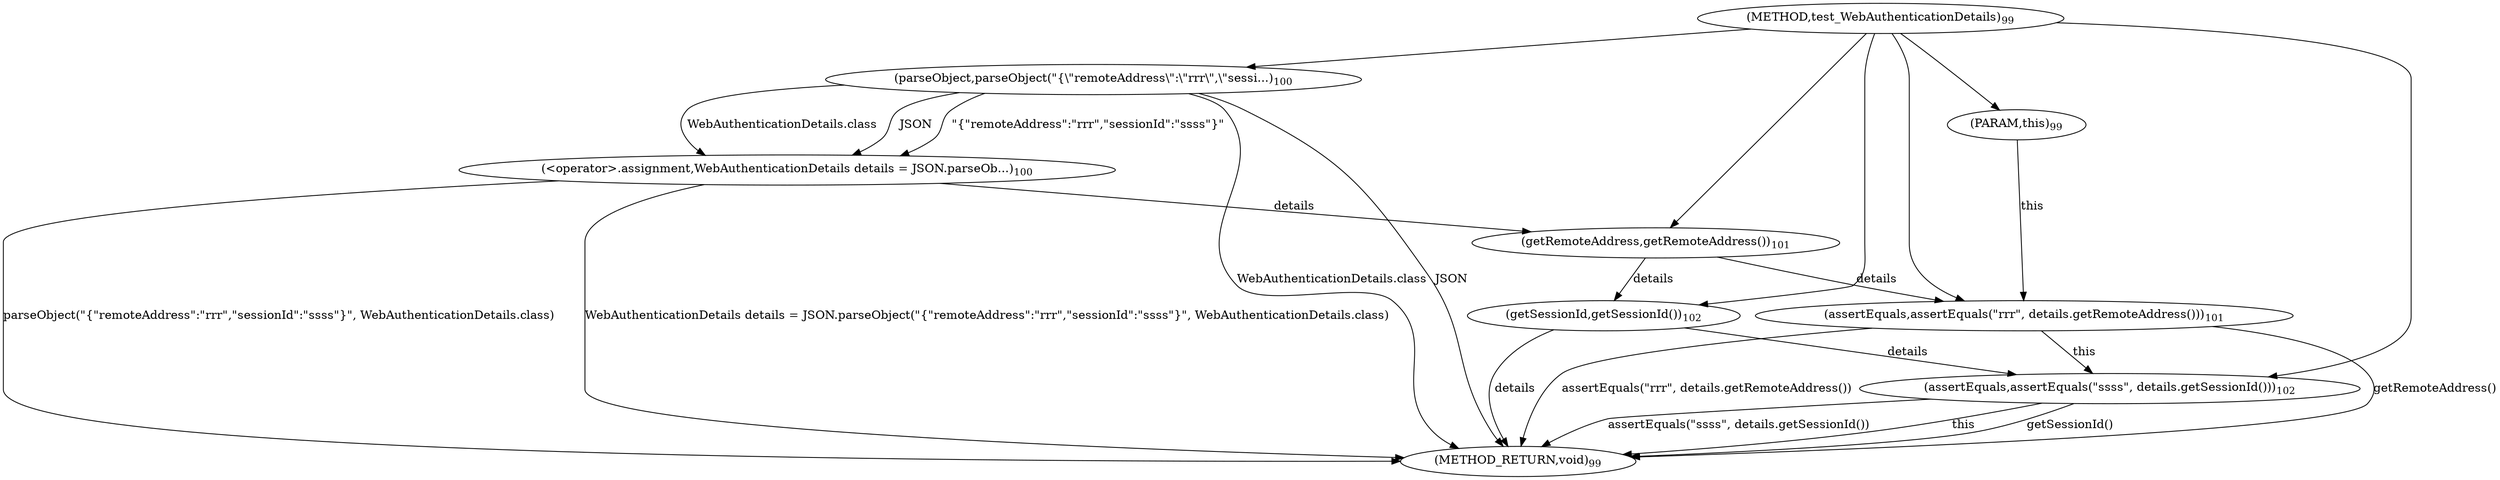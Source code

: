 digraph "test_WebAuthenticationDetails" {  
"306" [label = <(METHOD,test_WebAuthenticationDetails)<SUB>99</SUB>> ]
"327" [label = <(METHOD_RETURN,void)<SUB>99</SUB>> ]
"23" [label = <(PARAM,this)<SUB>99</SUB>> ]
"309" [label = <(&lt;operator&gt;.assignment,WebAuthenticationDetails details = JSON.parseOb...)<SUB>100</SUB>> ]
"317" [label = <(assertEquals,assertEquals(&quot;rrr&quot;, details.getRemoteAddress()))<SUB>101</SUB>> ]
"321" [label = <(assertEquals,assertEquals(&quot;ssss&quot;, details.getSessionId()))<SUB>102</SUB>> ]
"309" [label = <(&lt;operator&gt;.assignment,WebAuthenticationDetails details = JSON.parseOb...)<SUB>100</SUB>> ]
"309" [label = <(&lt;operator&gt;.assignment,WebAuthenticationDetails details = JSON.parseOb...)<SUB>100</SUB>> ]
"317" [label = <(assertEquals,assertEquals(&quot;rrr&quot;, details.getRemoteAddress()))<SUB>101</SUB>> ]
"317" [label = <(assertEquals,assertEquals(&quot;rrr&quot;, details.getRemoteAddress()))<SUB>101</SUB>> ]
"317" [label = <(assertEquals,assertEquals(&quot;rrr&quot;, details.getRemoteAddress()))<SUB>101</SUB>> ]
"321" [label = <(assertEquals,assertEquals(&quot;ssss&quot;, details.getSessionId()))<SUB>102</SUB>> ]
"321" [label = <(assertEquals,assertEquals(&quot;ssss&quot;, details.getSessionId()))<SUB>102</SUB>> ]
"321" [label = <(assertEquals,assertEquals(&quot;ssss&quot;, details.getSessionId()))<SUB>102</SUB>> ]
"311" [label = <(parseObject,parseObject(&quot;{\&quot;remoteAddress\&quot;:\&quot;rrr\&quot;,\&quot;sessi...)<SUB>100</SUB>> ]
"311" [label = <(parseObject,parseObject(&quot;{\&quot;remoteAddress\&quot;:\&quot;rrr\&quot;,\&quot;sessi...)<SUB>100</SUB>> ]
"311" [label = <(parseObject,parseObject(&quot;{\&quot;remoteAddress\&quot;:\&quot;rrr\&quot;,\&quot;sessi...)<SUB>100</SUB>> ]
"319" [label = <(getRemoteAddress,getRemoteAddress())<SUB>101</SUB>> ]
"323" [label = <(getSessionId,getSessionId())<SUB>102</SUB>> ]
  "311" -> "327"  [ label = "WebAuthenticationDetails.class"] 
  "309" -> "327"  [ label = "parseObject(&quot;{\&quot;remoteAddress\&quot;:\&quot;rrr\&quot;,\&quot;sessionId\&quot;:\&quot;ssss\&quot;}&quot;, WebAuthenticationDetails.class)"] 
  "309" -> "327"  [ label = "WebAuthenticationDetails details = JSON.parseObject(&quot;{\&quot;remoteAddress\&quot;:\&quot;rrr\&quot;,\&quot;sessionId\&quot;:\&quot;ssss\&quot;}&quot;, WebAuthenticationDetails.class)"] 
  "317" -> "327"  [ label = "getRemoteAddress()"] 
  "317" -> "327"  [ label = "assertEquals(&quot;rrr&quot;, details.getRemoteAddress())"] 
  "321" -> "327"  [ label = "this"] 
  "323" -> "327"  [ label = "details"] 
  "321" -> "327"  [ label = "getSessionId()"] 
  "321" -> "327"  [ label = "assertEquals(&quot;ssss&quot;, details.getSessionId())"] 
  "311" -> "327"  [ label = "JSON"] 
  "306" -> "23" 
  "311" -> "309"  [ label = "JSON"] 
  "311" -> "309"  [ label = "&quot;{\&quot;remoteAddress\&quot;:\&quot;rrr\&quot;,\&quot;sessionId\&quot;:\&quot;ssss\&quot;}&quot;"] 
  "311" -> "309"  [ label = "WebAuthenticationDetails.class"] 
  "23" -> "317"  [ label = "this"] 
  "306" -> "317" 
  "319" -> "317"  [ label = "details"] 
  "317" -> "321"  [ label = "this"] 
  "306" -> "321" 
  "323" -> "321"  [ label = "details"] 
  "306" -> "311" 
  "309" -> "319"  [ label = "details"] 
  "306" -> "319" 
  "319" -> "323"  [ label = "details"] 
  "306" -> "323" 
}
